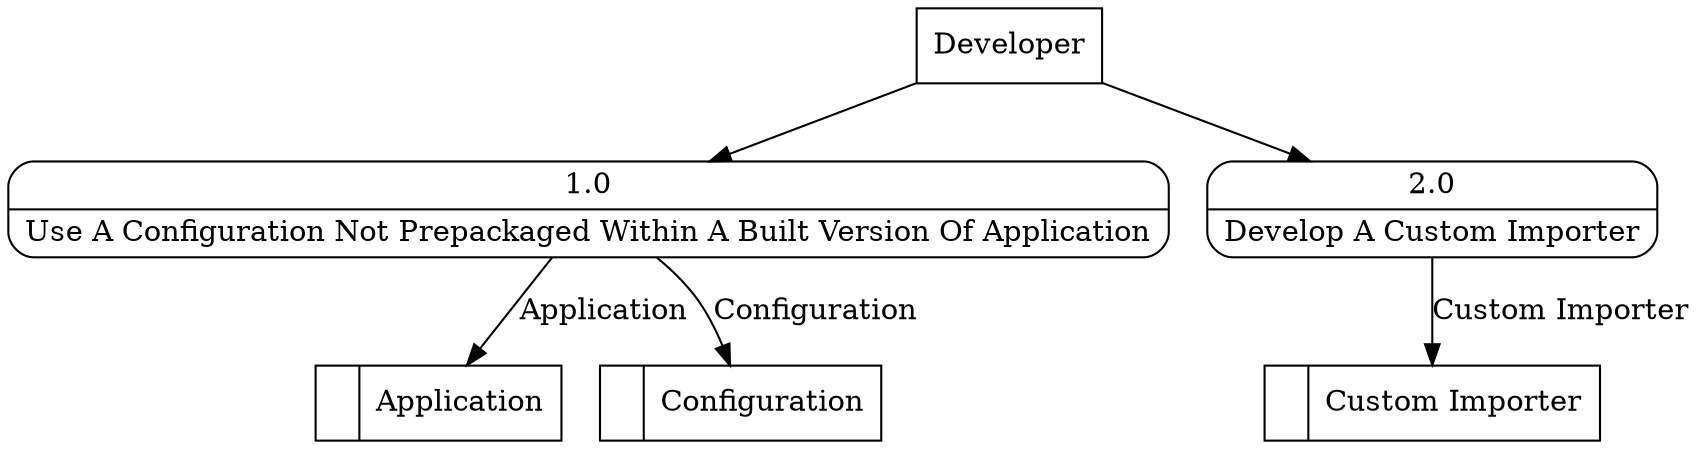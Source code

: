 digraph dfd2{ 
node[shape=record]
200 [label="<f0>  |<f1> Application " ];
201 [label="<f0>  |<f1> Configuration " ];
202 [label="<f0>  |<f1> Custom Importer " ];
203 [label="Developer" shape=box];
204 [label="{<f0> 1.0|<f1> Use A Configuration Not Prepackaged Within A Built Version Of Application }" shape=Mrecord];
205 [label="{<f0> 2.0|<f1> Develop A Custom Importer }" shape=Mrecord];
203 -> 204
203 -> 205
204 -> 201 [label="Configuration"]
204 -> 200 [label="Application"]
205 -> 202 [label="Custom Importer"]
}